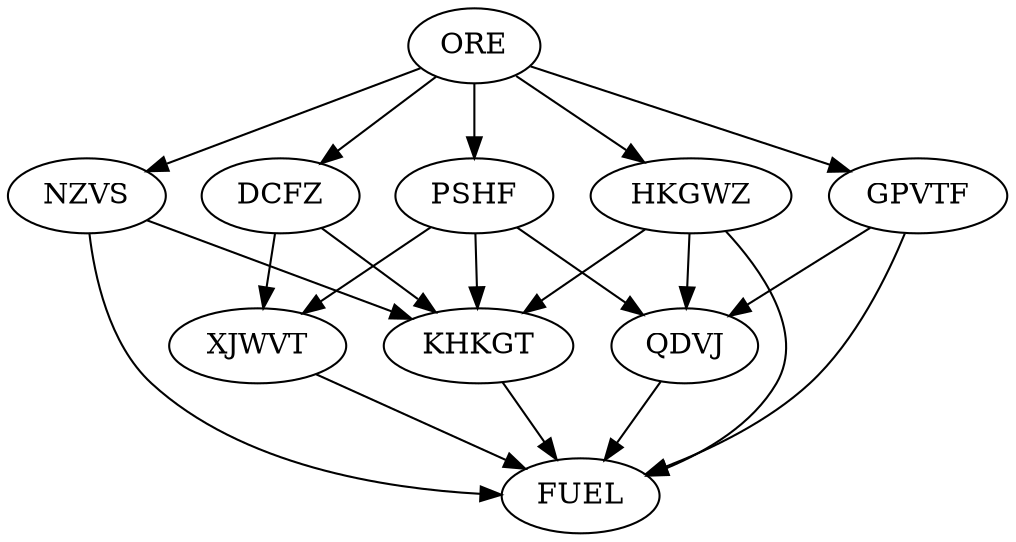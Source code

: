 digraph day_14 {
	ORE -> NZVS;
	ORE -> DCFZ;
	XJWVT -> FUEL;
	KHKGT -> FUEL;
	QDVJ -> FUEL;
	NZVS -> FUEL;
	GPVTF -> FUEL;
	HKGWZ -> FUEL;
	HKGWZ -> QDVJ;
	GPVTF -> QDVJ;
	PSHF -> QDVJ;
	ORE -> PSHF;
	ORE -> HKGWZ;
	DCFZ -> XJWVT;
	PSHF -> XJWVT;
	ORE -> GPVTF;
	DCFZ -> KHKGT;
	NZVS -> KHKGT;
	HKGWZ -> KHKGT;
	PSHF -> KHKGT;
}
